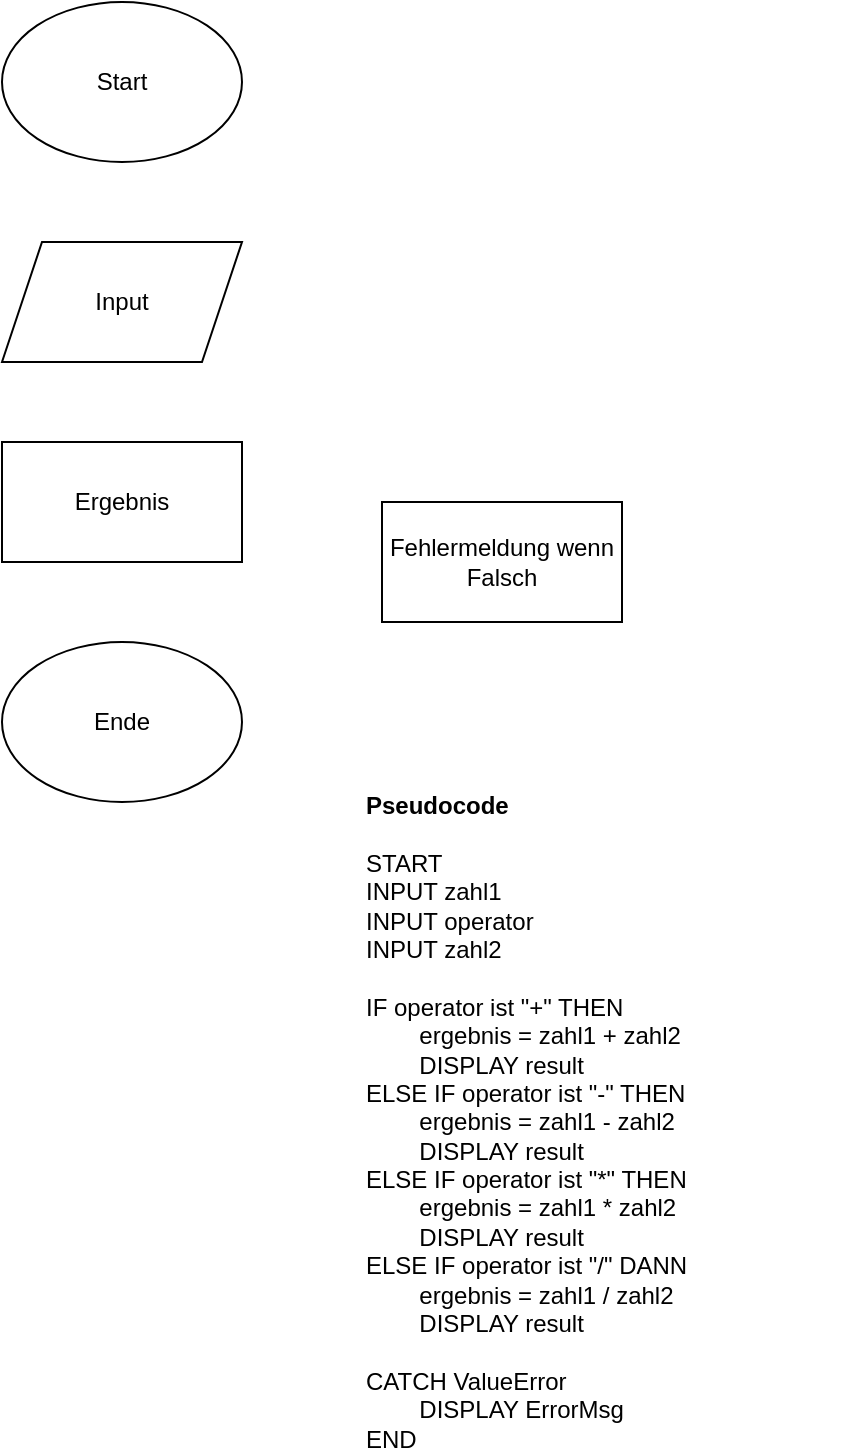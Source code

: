 <mxfile version="28.1.2">
  <diagram name="Seite-1" id="WIS8QlJP-u35leR29ML9">
    <mxGraphModel dx="1426" dy="841" grid="1" gridSize="10" guides="1" tooltips="1" connect="1" arrows="1" fold="1" page="1" pageScale="1" pageWidth="827" pageHeight="1169" math="0" shadow="0">
      <root>
        <mxCell id="0" />
        <mxCell id="1" parent="0" />
        <mxCell id="53ZrFUANz4LZLgz4Vp6w-1" value="Start" style="ellipse;whiteSpace=wrap;html=1;" vertex="1" parent="1">
          <mxGeometry x="300" y="40" width="120" height="80" as="geometry" />
        </mxCell>
        <mxCell id="53ZrFUANz4LZLgz4Vp6w-2" value="Input" style="shape=parallelogram;perimeter=parallelogramPerimeter;whiteSpace=wrap;html=1;fixedSize=1;" vertex="1" parent="1">
          <mxGeometry x="300" y="160" width="120" height="60" as="geometry" />
        </mxCell>
        <mxCell id="53ZrFUANz4LZLgz4Vp6w-3" value="Ergebnis" style="rounded=0;whiteSpace=wrap;html=1;" vertex="1" parent="1">
          <mxGeometry x="300" y="260" width="120" height="60" as="geometry" />
        </mxCell>
        <mxCell id="53ZrFUANz4LZLgz4Vp6w-4" value="Ende" style="ellipse;whiteSpace=wrap;html=1;" vertex="1" parent="1">
          <mxGeometry x="300" y="360" width="120" height="80" as="geometry" />
        </mxCell>
        <mxCell id="53ZrFUANz4LZLgz4Vp6w-5" value="Fehlermeldung wenn Falsch" style="rounded=0;whiteSpace=wrap;html=1;" vertex="1" parent="1">
          <mxGeometry x="490" y="290" width="120" height="60" as="geometry" />
        </mxCell>
        <mxCell id="53ZrFUANz4LZLgz4Vp6w-6" value="&lt;div&gt;&lt;b&gt;Pseudocode&lt;/b&gt;&lt;/div&gt;&lt;div&gt;&lt;br&gt;&lt;/div&gt;START&lt;div&gt;INPUT zahl1&lt;/div&gt;&lt;div&gt;INPUT operator&lt;/div&gt;&lt;div&gt;INPUT zahl2&lt;/div&gt;&lt;div&gt;&lt;br&gt;&lt;/div&gt;&lt;div&gt;IF operator ist &quot;+&quot; THEN&lt;/div&gt;&lt;div&gt;&lt;span style=&quot;white-space: pre;&quot;&gt;&#x9;&lt;/span&gt;ergebnis = zahl1 + zahl2&lt;/div&gt;&lt;div&gt;&lt;span style=&quot;white-space: pre;&quot;&gt;&#x9;&lt;/span&gt;DISPLAY result&lt;br&gt;&lt;/div&gt;&lt;div&gt;&lt;div&gt;ELSE IF operator ist &quot;-&quot; THEN&lt;/div&gt;&lt;div&gt;&lt;span style=&quot;white-space: pre;&quot;&gt;&#x9;&lt;/span&gt;ergebnis = zahl1 - zahl2&lt;/div&gt;&lt;div&gt;&lt;span style=&quot;white-space: pre;&quot;&gt;&#x9;&lt;/span&gt;DISPLAY result&lt;/div&gt;&lt;/div&gt;&lt;div&gt;&lt;div&gt;ELSE IF operator ist &quot;*&quot; THEN&lt;/div&gt;&lt;div&gt;&lt;span style=&quot;white-space: pre;&quot;&gt;&#x9;&lt;/span&gt;ergebnis = zahl1 * zahl2&lt;/div&gt;&lt;div&gt;&lt;span style=&quot;white-space: pre;&quot;&gt;&#x9;&lt;/span&gt;DISPLAY result&lt;/div&gt;&lt;/div&gt;&lt;div&gt;&lt;div&gt;ELSE IF operator ist &quot;/&quot; DANN&lt;/div&gt;&lt;div&gt;&lt;span style=&quot;white-space: pre;&quot;&gt;&#x9;&lt;/span&gt;ergebnis = zahl1 / zahl2&lt;/div&gt;&lt;div&gt;&lt;span style=&quot;white-space: pre;&quot;&gt;&#x9;&lt;/span&gt;DISPLAY result&lt;/div&gt;&lt;/div&gt;&lt;div&gt;&lt;br&gt;&lt;/div&gt;&lt;div&gt;CATCH ValueError&lt;/div&gt;&lt;div&gt;&lt;span style=&quot;white-space: pre;&quot;&gt;&#x9;&lt;/span&gt;DISPLAY ErrorMsg&lt;br&gt;&lt;/div&gt;&lt;div&gt;END&lt;/div&gt;" style="text;html=1;align=left;verticalAlign=middle;whiteSpace=wrap;rounded=0;" vertex="1" parent="1">
          <mxGeometry x="480" y="440" width="240" height="320" as="geometry" />
        </mxCell>
      </root>
    </mxGraphModel>
  </diagram>
</mxfile>
